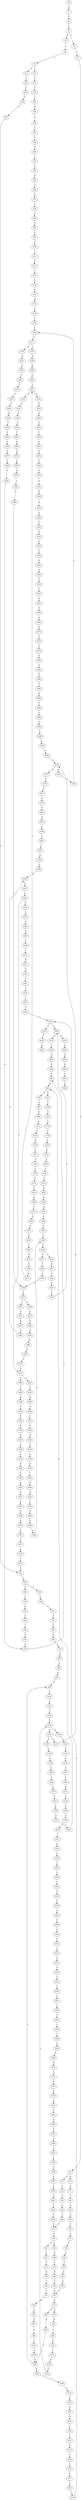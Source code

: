 strict digraph  {
	S0 -> S1 [ label = C ];
	S1 -> S2 [ label = C ];
	S2 -> S3 [ label = C ];
	S3 -> S4 [ label = A ];
	S3 -> S5 [ label = T ];
	S4 -> S6 [ label = T ];
	S5 -> S7 [ label = T ];
	S6 -> S8 [ label = C ];
	S7 -> S9 [ label = C ];
	S8 -> S10 [ label = T ];
	S8 -> S11 [ label = G ];
	S9 -> S12 [ label = C ];
	S9 -> S13 [ label = G ];
	S10 -> S14 [ label = G ];
	S11 -> S15 [ label = T ];
	S12 -> S16 [ label = T ];
	S13 -> S17 [ label = A ];
	S14 -> S18 [ label = C ];
	S15 -> S19 [ label = C ];
	S16 -> S20 [ label = G ];
	S17 -> S21 [ label = T ];
	S18 -> S22 [ label = C ];
	S19 -> S23 [ label = C ];
	S20 -> S24 [ label = T ];
	S21 -> S25 [ label = C ];
	S22 -> S26 [ label = A ];
	S23 -> S27 [ label = T ];
	S24 -> S28 [ label = C ];
	S25 -> S29 [ label = G ];
	S26 -> S30 [ label = G ];
	S27 -> S31 [ label = C ];
	S28 -> S32 [ label = C ];
	S29 -> S33 [ label = T ];
	S30 -> S34 [ label = T ];
	S31 -> S35 [ label = T ];
	S32 -> S36 [ label = T ];
	S33 -> S37 [ label = T ];
	S34 -> S38 [ label = C ];
	S35 -> S39 [ label = T ];
	S35 -> S40 [ label = G ];
	S36 -> S41 [ label = A ];
	S36 -> S42 [ label = T ];
	S37 -> S43 [ label = T ];
	S38 -> S44 [ label = G ];
	S39 -> S45 [ label = C ];
	S40 -> S46 [ label = T ];
	S41 -> S47 [ label = C ];
	S42 -> S48 [ label = G ];
	S43 -> S49 [ label = G ];
	S44 -> S50 [ label = T ];
	S45 -> S51 [ label = T ];
	S46 -> S52 [ label = C ];
	S47 -> S53 [ label = T ];
	S48 -> S54 [ label = T ];
	S49 -> S55 [ label = T ];
	S50 -> S56 [ label = A ];
	S51 -> S57 [ label = C ];
	S52 -> S58 [ label = G ];
	S53 -> S59 [ label = A ];
	S54 -> S60 [ label = A ];
	S55 -> S61 [ label = A ];
	S56 -> S62 [ label = A ];
	S57 -> S63 [ label = G ];
	S58 -> S64 [ label = T ];
	S59 -> S65 [ label = C ];
	S60 -> S66 [ label = G ];
	S61 -> S67 [ label = G ];
	S62 -> S68 [ label = G ];
	S63 -> S69 [ label = G ];
	S64 -> S70 [ label = G ];
	S65 -> S71 [ label = C ];
	S66 -> S72 [ label = G ];
	S67 -> S72 [ label = G ];
	S68 -> S73 [ label = A ];
	S69 -> S74 [ label = A ];
	S70 -> S75 [ label = G ];
	S71 -> S76 [ label = A ];
	S72 -> S77 [ label = A ];
	S73 -> S78 [ label = C ];
	S74 -> S79 [ label = G ];
	S75 -> S80 [ label = T ];
	S76 -> S81 [ label = G ];
	S77 -> S82 [ label = G ];
	S77 -> S83 [ label = A ];
	S78 -> S84 [ label = G ];
	S79 -> S85 [ label = A ];
	S80 -> S86 [ label = A ];
	S81 -> S87 [ label = G ];
	S82 -> S88 [ label = A ];
	S83 -> S89 [ label = A ];
	S84 -> S90 [ label = G ];
	S85 -> S91 [ label = G ];
	S86 -> S92 [ label = T ];
	S86 -> S93 [ label = C ];
	S87 -> S94 [ label = A ];
	S88 -> S95 [ label = G ];
	S89 -> S96 [ label = G ];
	S90 -> S97 [ label = C ];
	S91 -> S98 [ label = G ];
	S92 -> S99 [ label = G ];
	S93 -> S100 [ label = C ];
	S94 -> S101 [ label = G ];
	S95 -> S102 [ label = T ];
	S95 -> S98 [ label = G ];
	S96 -> S103 [ label = G ];
	S97 -> S104 [ label = T ];
	S98 -> S105 [ label = T ];
	S99 -> S106 [ label = A ];
	S100 -> S107 [ label = G ];
	S101 -> S108 [ label = A ];
	S102 -> S109 [ label = C ];
	S103 -> S110 [ label = T ];
	S104 -> S111 [ label = C ];
	S105 -> S112 [ label = C ];
	S106 -> S113 [ label = G ];
	S107 -> S114 [ label = G ];
	S108 -> S95 [ label = G ];
	S109 -> S115 [ label = A ];
	S110 -> S116 [ label = C ];
	S111 -> S117 [ label = T ];
	S112 -> S118 [ label = C ];
	S113 -> S119 [ label = C ];
	S114 -> S120 [ label = T ];
	S115 -> S121 [ label = G ];
	S116 -> S122 [ label = C ];
	S117 -> S123 [ label = C ];
	S118 -> S124 [ label = C ];
	S119 -> S125 [ label = G ];
	S120 -> S126 [ label = G ];
	S121 -> S127 [ label = G ];
	S122 -> S124 [ label = C ];
	S123 -> S128 [ label = G ];
	S124 -> S129 [ label = A ];
	S124 -> S130 [ label = G ];
	S125 -> S131 [ label = G ];
	S126 -> S132 [ label = G ];
	S127 -> S133 [ label = A ];
	S128 -> S134 [ label = A ];
	S129 -> S135 [ label = G ];
	S130 -> S136 [ label = G ];
	S130 -> S137 [ label = A ];
	S131 -> S138 [ label = T ];
	S132 -> S139 [ label = T ];
	S133 -> S140 [ label = C ];
	S134 -> S141 [ label = A ];
	S135 -> S142 [ label = A ];
	S136 -> S143 [ label = A ];
	S137 -> S144 [ label = A ];
	S138 -> S145 [ label = C ];
	S139 -> S146 [ label = T ];
	S140 -> S147 [ label = C ];
	S141 -> S148 [ label = G ];
	S142 -> S149 [ label = G ];
	S143 -> S150 [ label = G ];
	S144 -> S151 [ label = A ];
	S144 -> S152 [ label = G ];
	S145 -> S153 [ label = G ];
	S146 -> S154 [ label = A ];
	S147 -> S155 [ label = A ];
	S148 -> S156 [ label = T ];
	S149 -> S157 [ label = C ];
	S150 -> S158 [ label = G ];
	S151 -> S159 [ label = G ];
	S152 -> S160 [ label = T ];
	S153 -> S161 [ label = C ];
	S154 -> S162 [ label = G ];
	S155 -> S163 [ label = G ];
	S156 -> S164 [ label = C ];
	S157 -> S165 [ label = C ];
	S158 -> S166 [ label = C ];
	S159 -> S167 [ label = T ];
	S160 -> S164 [ label = C ];
	S161 -> S168 [ label = A ];
	S162 -> S169 [ label = A ];
	S163 -> S170 [ label = T ];
	S164 -> S171 [ label = G ];
	S165 -> S172 [ label = A ];
	S166 -> S173 [ label = G ];
	S167 -> S174 [ label = G ];
	S168 -> S175 [ label = C ];
	S169 -> S176 [ label = A ];
	S170 -> S177 [ label = C ];
	S171 -> S178 [ label = C ];
	S171 -> S179 [ label = A ];
	S172 -> S180 [ label = C ];
	S173 -> S181 [ label = T ];
	S174 -> S182 [ label = T ];
	S175 -> S183 [ label = G ];
	S176 -> S184 [ label = G ];
	S177 -> S185 [ label = T ];
	S178 -> S186 [ label = G ];
	S179 -> S187 [ label = G ];
	S180 -> S188 [ label = G ];
	S181 -> S189 [ label = G ];
	S182 -> S190 [ label = C ];
	S183 -> S191 [ label = C ];
	S184 -> S192 [ label = G ];
	S185 -> S193 [ label = C ];
	S186 -> S194 [ label = G ];
	S187 -> S195 [ label = G ];
	S188 -> S196 [ label = G ];
	S189 -> S197 [ label = G ];
	S190 -> S198 [ label = G ];
	S191 -> S199 [ label = G ];
	S192 -> S200 [ label = G ];
	S193 -> S201 [ label = T ];
	S194 -> S202 [ label = C ];
	S195 -> S203 [ label = T ];
	S196 -> S204 [ label = T ];
	S197 -> S205 [ label = T ];
	S198 -> S206 [ label = T ];
	S199 -> S207 [ label = C ];
	S200 -> S208 [ label = G ];
	S201 -> S209 [ label = C ];
	S201 -> S210 [ label = G ];
	S202 -> S211 [ label = T ];
	S203 -> S212 [ label = A ];
	S204 -> S213 [ label = T ];
	S205 -> S86 [ label = A ];
	S206 -> S214 [ label = C ];
	S207 -> S215 [ label = G ];
	S208 -> S216 [ label = T ];
	S208 -> S217 [ label = G ];
	S209 -> S218 [ label = T ];
	S209 -> S219 [ label = G ];
	S210 -> S220 [ label = T ];
	S211 -> S221 [ label = A ];
	S211 -> S222 [ label = G ];
	S212 -> S223 [ label = T ];
	S213 -> S224 [ label = A ];
	S214 -> S225 [ label = G ];
	S215 -> S226 [ label = G ];
	S216 -> S227 [ label = C ];
	S217 -> S228 [ label = T ];
	S218 -> S229 [ label = G ];
	S219 -> S230 [ label = T ];
	S220 -> S231 [ label = A ];
	S221 -> S232 [ label = T ];
	S222 -> S233 [ label = G ];
	S223 -> S234 [ label = A ];
	S224 -> S235 [ label = C ];
	S225 -> S236 [ label = G ];
	S226 -> S237 [ label = C ];
	S227 -> S238 [ label = T ];
	S228 -> S239 [ label = C ];
	S229 -> S240 [ label = A ];
	S230 -> S241 [ label = G ];
	S232 -> S242 [ label = A ];
	S233 -> S243 [ label = A ];
	S234 -> S244 [ label = A ];
	S235 -> S245 [ label = T ];
	S236 -> S246 [ label = A ];
	S237 -> S211 [ label = T ];
	S238 -> S247 [ label = C ];
	S239 -> S248 [ label = C ];
	S240 -> S249 [ label = G ];
	S241 -> S250 [ label = G ];
	S242 -> S251 [ label = G ];
	S243 -> S252 [ label = A ];
	S244 -> S253 [ label = G ];
	S245 -> S254 [ label = G ];
	S246 -> S255 [ label = A ];
	S247 -> S256 [ label = T ];
	S248 -> S257 [ label = G ];
	S249 -> S258 [ label = T ];
	S250 -> S80 [ label = T ];
	S251 -> S259 [ label = T ];
	S252 -> S260 [ label = T ];
	S253 -> S261 [ label = T ];
	S254 -> S262 [ label = C ];
	S255 -> S263 [ label = C ];
	S256 -> S209 [ label = C ];
	S257 -> S264 [ label = C ];
	S257 -> S265 [ label = T ];
	S258 -> S266 [ label = A ];
	S259 -> S267 [ label = A ];
	S260 -> S268 [ label = G ];
	S261 -> S269 [ label = C ];
	S262 -> S270 [ label = A ];
	S263 -> S271 [ label = A ];
	S263 -> S272 [ label = T ];
	S264 -> S273 [ label = C ];
	S265 -> S274 [ label = C ];
	S267 -> S275 [ label = G ];
	S268 -> S276 [ label = G ];
	S269 -> S277 [ label = G ];
	S270 -> S278 [ label = G ];
	S271 -> S279 [ label = G ];
	S272 -> S280 [ label = G ];
	S272 -> S281 [ label = A ];
	S273 -> S282 [ label = G ];
	S274 -> S283 [ label = G ];
	S275 -> S284 [ label = C ];
	S276 -> S285 [ label = G ];
	S277 -> S286 [ label = T ];
	S278 -> S287 [ label = A ];
	S279 -> S288 [ label = G ];
	S280 -> S289 [ label = C ];
	S281 -> S290 [ label = C ];
	S282 -> S291 [ label = G ];
	S283 -> S292 [ label = G ];
	S284 -> S293 [ label = C ];
	S285 -> S294 [ label = G ];
	S286 -> S295 [ label = G ];
	S287 -> S296 [ label = C ];
	S288 -> S297 [ label = A ];
	S289 -> S298 [ label = A ];
	S290 -> S299 [ label = A ];
	S291 -> S300 [ label = A ];
	S292 -> S246 [ label = A ];
	S293 -> S301 [ label = G ];
	S294 -> S302 [ label = T ];
	S295 -> S75 [ label = G ];
	S296 -> S303 [ label = G ];
	S297 -> S304 [ label = A ];
	S298 -> S305 [ label = A ];
	S299 -> S306 [ label = A ];
	S300 -> S307 [ label = A ];
	S301 -> S308 [ label = A ];
	S302 -> S309 [ label = C ];
	S303 -> S310 [ label = G ];
	S304 -> S311 [ label = T ];
	S305 -> S312 [ label = C ];
	S306 -> S313 [ label = C ];
	S307 -> S314 [ label = C ];
	S308 -> S315 [ label = A ];
	S309 -> S248 [ label = C ];
	S310 -> S316 [ label = A ];
	S311 -> S317 [ label = A ];
	S312 -> S318 [ label = C ];
	S313 -> S319 [ label = G ];
	S314 -> S272 [ label = T ];
	S315 -> S320 [ label = A ];
	S316 -> S321 [ label = C ];
	S317 -> S322 [ label = G ];
	S318 -> S323 [ label = A ];
	S319 -> S324 [ label = A ];
	S320 -> S325 [ label = C ];
	S321 -> S326 [ label = A ];
	S322 -> S327 [ label = T ];
	S323 -> S328 [ label = G ];
	S324 -> S329 [ label = A ];
	S325 -> S330 [ label = C ];
	S326 -> S331 [ label = C ];
	S327 -> S332 [ label = C ];
	S328 -> S333 [ label = A ];
	S329 -> S334 [ label = A ];
	S330 -> S335 [ label = C ];
	S331 -> S336 [ label = A ];
	S332 -> S337 [ label = T ];
	S333 -> S338 [ label = A ];
	S334 -> S339 [ label = A ];
	S335 -> S340 [ label = C ];
	S336 -> S341 [ label = C ];
	S337 -> S342 [ label = C ];
	S338 -> S343 [ label = C ];
	S339 -> S344 [ label = C ];
	S340 -> S345 [ label = G ];
	S341 -> S346 [ label = C ];
	S342 -> S201 [ label = T ];
	S343 -> S347 [ label = A ];
	S344 -> S348 [ label = A ];
	S345 -> S349 [ label = A ];
	S346 -> S350 [ label = T ];
	S347 -> S351 [ label = G ];
	S348 -> S352 [ label = G ];
	S349 -> S353 [ label = C ];
	S350 -> S354 [ label = C ];
	S351 -> S355 [ label = C ];
	S352 -> S356 [ label = A ];
	S353 -> S357 [ label = T ];
	S354 -> S358 [ label = T ];
	S355 -> S359 [ label = C ];
	S356 -> S360 [ label = A ];
	S357 -> S361 [ label = A ];
	S358 -> S362 [ label = A ];
	S359 -> S363 [ label = G ];
	S360 -> S364 [ label = G ];
	S361 -> S365 [ label = G ];
	S362 -> S366 [ label = G ];
	S363 -> S367 [ label = T ];
	S364 -> S368 [ label = G ];
	S365 -> S369 [ label = A ];
	S366 -> S370 [ label = A ];
	S367 -> S371 [ label = C ];
	S368 -> S200 [ label = G ];
	S369 -> S372 [ label = A ];
	S370 -> S373 [ label = A ];
	S371 -> S374 [ label = C ];
	S372 -> S375 [ label = T ];
	S373 -> S376 [ label = C ];
	S374 -> S377 [ label = T ];
	S375 -> S378 [ label = C ];
	S376 -> S379 [ label = G ];
	S377 -> S31 [ label = C ];
	S378 -> S380 [ label = G ];
	S379 -> S381 [ label = A ];
	S380 -> S382 [ label = G ];
	S381 -> S383 [ label = G ];
	S382 -> S384 [ label = G ];
	S383 -> S385 [ label = G ];
	S384 -> S386 [ label = T ];
	S385 -> S387 [ label = T ];
	S386 -> S388 [ label = A ];
	S387 -> S389 [ label = G ];
	S388 -> S390 [ label = T ];
	S389 -> S391 [ label = T ];
	S390 -> S392 [ label = C ];
	S391 -> S393 [ label = C ];
	S392 -> S394 [ label = C ];
	S393 -> S395 [ label = C ];
	S394 -> S396 [ label = C ];
	S395 -> S397 [ label = C ];
	S396 -> S398 [ label = G ];
	S397 -> S399 [ label = T ];
	S398 -> S400 [ label = A ];
	S399 -> S401 [ label = G ];
	S400 -> S144 [ label = A ];
	S401 -> S402 [ label = T ];
	S402 -> S403 [ label = C ];
	S403 -> S32 [ label = C ];
}
